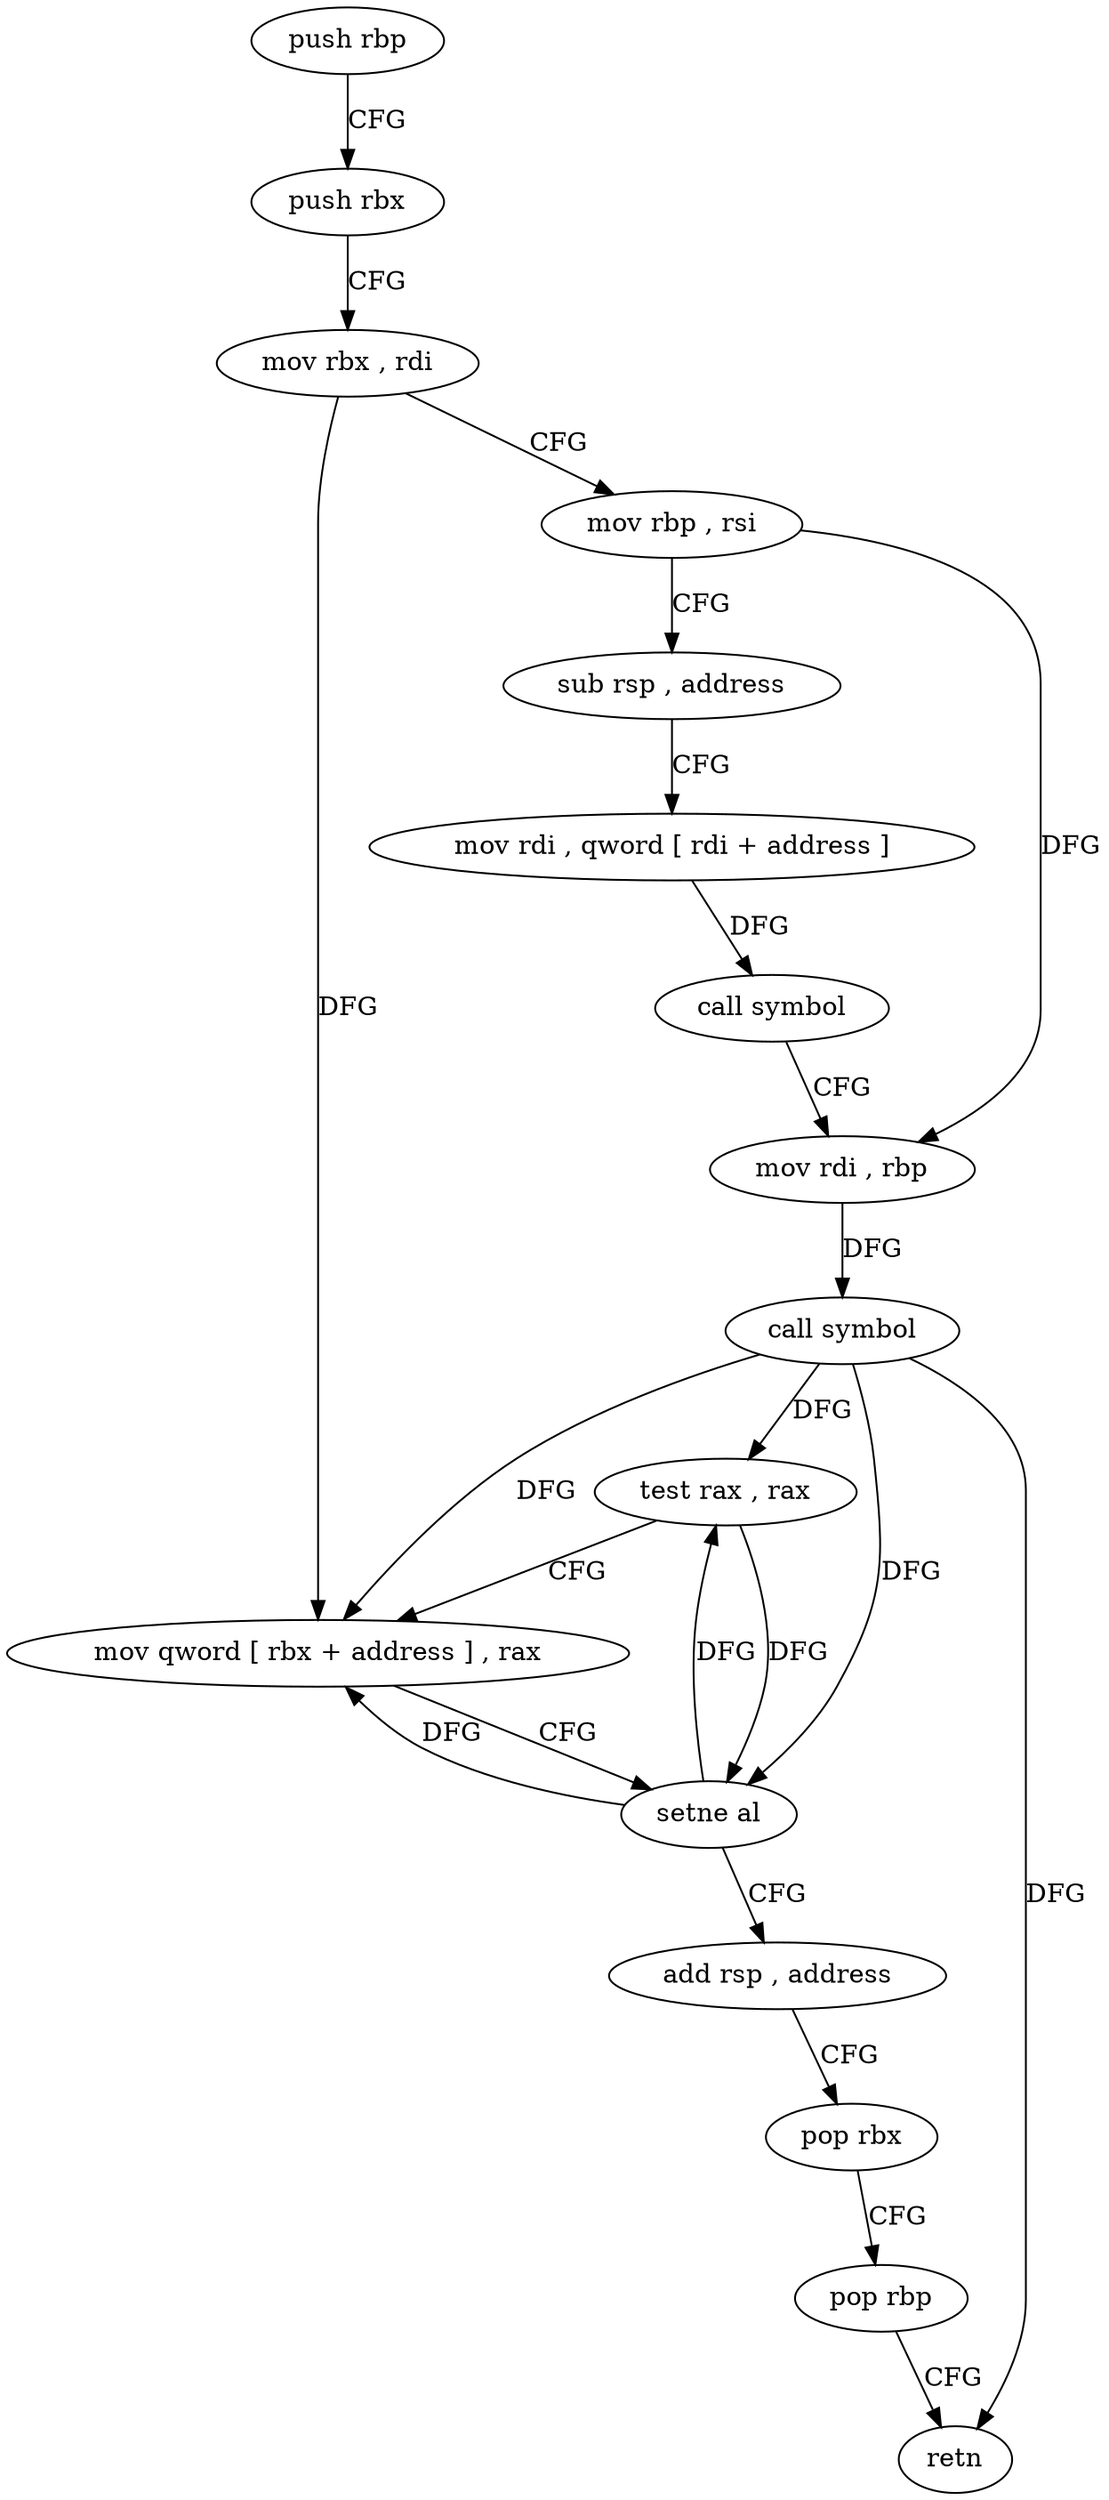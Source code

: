 digraph "func" {
"145760" [label = "push rbp" ]
"145761" [label = "push rbx" ]
"145762" [label = "mov rbx , rdi" ]
"145765" [label = "mov rbp , rsi" ]
"145768" [label = "sub rsp , address" ]
"145772" [label = "mov rdi , qword [ rdi + address ]" ]
"145776" [label = "call symbol" ]
"145781" [label = "mov rdi , rbp" ]
"145784" [label = "call symbol" ]
"145789" [label = "test rax , rax" ]
"145792" [label = "mov qword [ rbx + address ] , rax" ]
"145796" [label = "setne al" ]
"145799" [label = "add rsp , address" ]
"145803" [label = "pop rbx" ]
"145804" [label = "pop rbp" ]
"145805" [label = "retn" ]
"145760" -> "145761" [ label = "CFG" ]
"145761" -> "145762" [ label = "CFG" ]
"145762" -> "145765" [ label = "CFG" ]
"145762" -> "145792" [ label = "DFG" ]
"145765" -> "145768" [ label = "CFG" ]
"145765" -> "145781" [ label = "DFG" ]
"145768" -> "145772" [ label = "CFG" ]
"145772" -> "145776" [ label = "DFG" ]
"145776" -> "145781" [ label = "CFG" ]
"145781" -> "145784" [ label = "DFG" ]
"145784" -> "145789" [ label = "DFG" ]
"145784" -> "145792" [ label = "DFG" ]
"145784" -> "145796" [ label = "DFG" ]
"145784" -> "145805" [ label = "DFG" ]
"145789" -> "145792" [ label = "CFG" ]
"145789" -> "145796" [ label = "DFG" ]
"145792" -> "145796" [ label = "CFG" ]
"145796" -> "145799" [ label = "CFG" ]
"145796" -> "145789" [ label = "DFG" ]
"145796" -> "145792" [ label = "DFG" ]
"145799" -> "145803" [ label = "CFG" ]
"145803" -> "145804" [ label = "CFG" ]
"145804" -> "145805" [ label = "CFG" ]
}
